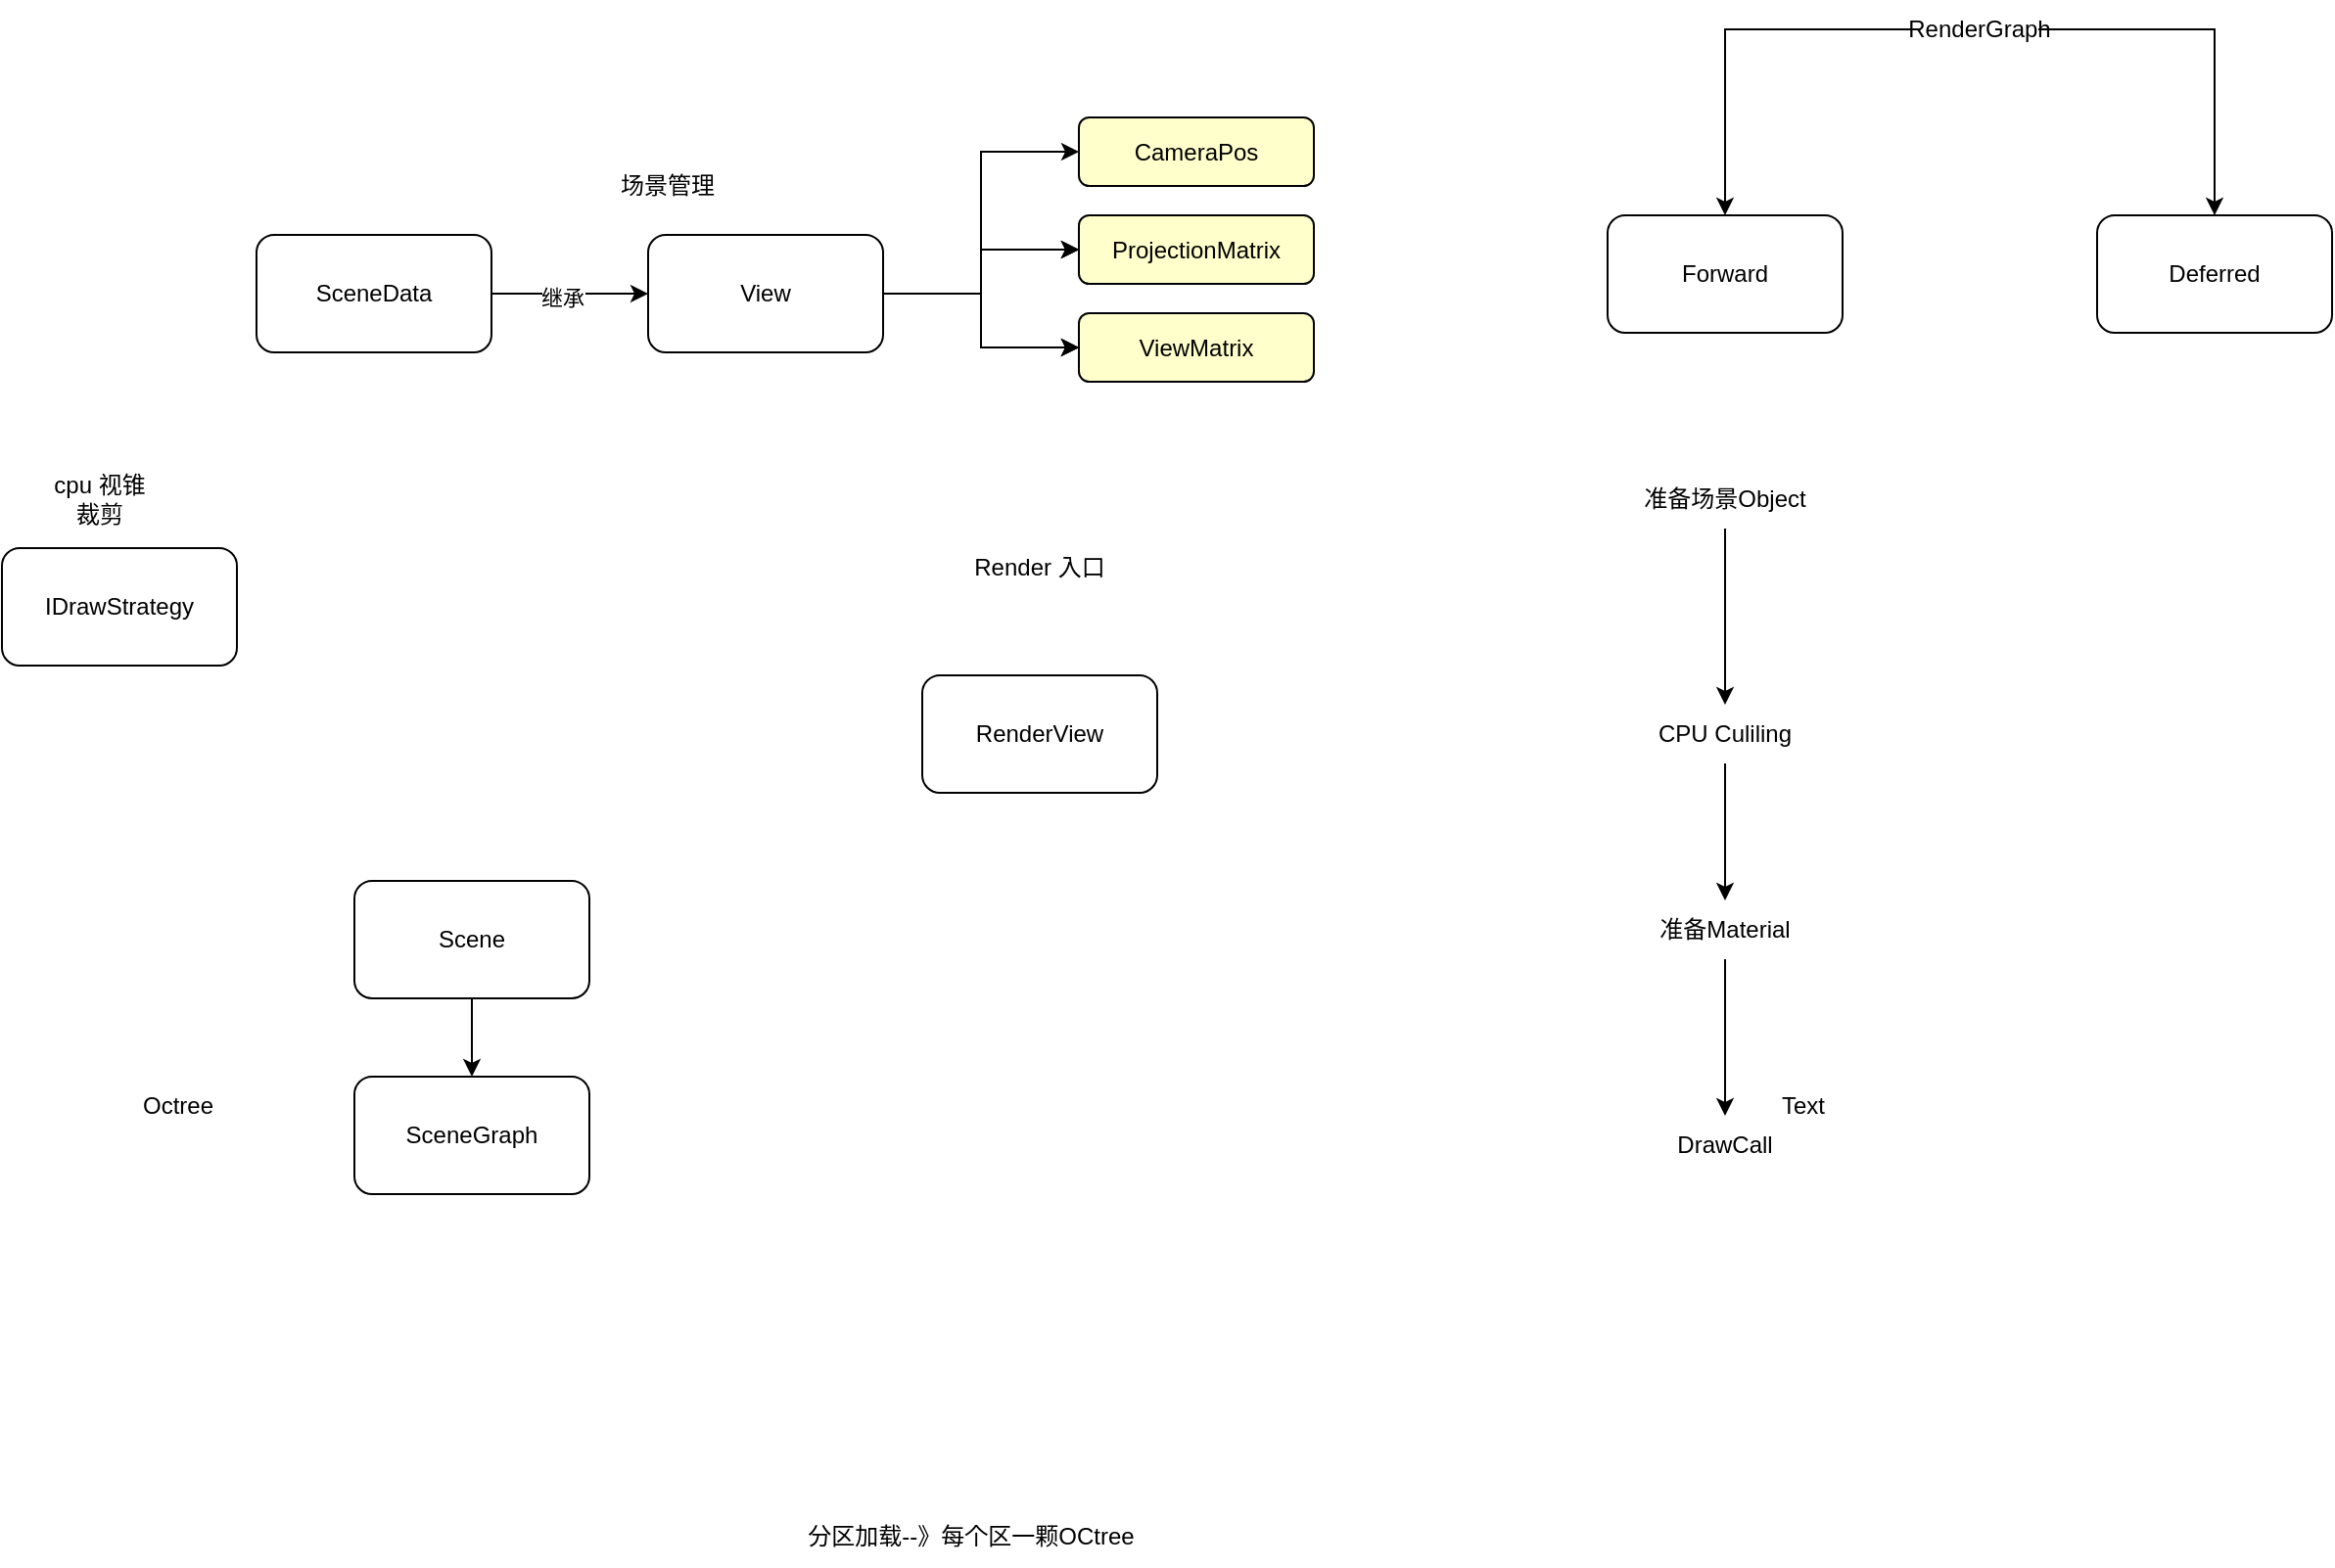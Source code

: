 <mxfile version="24.5.2" type="device">
  <diagram name="第 1 页" id="sPAzHPQsa-k4dK7YGP5Q">
    <mxGraphModel dx="2026" dy="1119" grid="1" gridSize="10" guides="1" tooltips="1" connect="1" arrows="1" fold="1" page="1" pageScale="1" pageWidth="827" pageHeight="1169" math="0" shadow="0">
      <root>
        <mxCell id="0" />
        <mxCell id="1" parent="0" />
        <mxCell id="hUuMY0uO9q-IGBFzty4h-4" value="" style="edgeStyle=orthogonalEdgeStyle;rounded=0;orthogonalLoop=1;jettySize=auto;html=1;" edge="1" parent="1" source="hUuMY0uO9q-IGBFzty4h-1" target="hUuMY0uO9q-IGBFzty4h-3">
          <mxGeometry relative="1" as="geometry" />
        </mxCell>
        <mxCell id="hUuMY0uO9q-IGBFzty4h-5" value="继承" style="edgeLabel;html=1;align=center;verticalAlign=middle;resizable=0;points=[];" vertex="1" connectable="0" parent="hUuMY0uO9q-IGBFzty4h-4">
          <mxGeometry x="-0.098" y="-2" relative="1" as="geometry">
            <mxPoint as="offset" />
          </mxGeometry>
        </mxCell>
        <mxCell id="hUuMY0uO9q-IGBFzty4h-1" value="SceneData" style="rounded=1;whiteSpace=wrap;html=1;" vertex="1" parent="1">
          <mxGeometry x="200" y="430" width="120" height="60" as="geometry" />
        </mxCell>
        <mxCell id="hUuMY0uO9q-IGBFzty4h-2" value="场景管理" style="text;strokeColor=none;align=center;fillColor=none;html=1;verticalAlign=middle;whiteSpace=wrap;rounded=0;" vertex="1" parent="1">
          <mxGeometry x="380" y="390" width="60" height="30" as="geometry" />
        </mxCell>
        <mxCell id="hUuMY0uO9q-IGBFzty4h-36" value="" style="edgeStyle=orthogonalEdgeStyle;rounded=0;orthogonalLoop=1;jettySize=auto;html=1;" edge="1" parent="1" source="hUuMY0uO9q-IGBFzty4h-3" target="hUuMY0uO9q-IGBFzty4h-35">
          <mxGeometry relative="1" as="geometry" />
        </mxCell>
        <mxCell id="hUuMY0uO9q-IGBFzty4h-37" value="" style="edgeStyle=orthogonalEdgeStyle;rounded=0;orthogonalLoop=1;jettySize=auto;html=1;" edge="1" parent="1" source="hUuMY0uO9q-IGBFzty4h-3" target="hUuMY0uO9q-IGBFzty4h-35">
          <mxGeometry relative="1" as="geometry" />
        </mxCell>
        <mxCell id="hUuMY0uO9q-IGBFzty4h-38" value="" style="edgeStyle=orthogonalEdgeStyle;rounded=0;orthogonalLoop=1;jettySize=auto;html=1;" edge="1" parent="1" source="hUuMY0uO9q-IGBFzty4h-3" target="hUuMY0uO9q-IGBFzty4h-35">
          <mxGeometry relative="1" as="geometry" />
        </mxCell>
        <mxCell id="hUuMY0uO9q-IGBFzty4h-40" value="" style="edgeStyle=orthogonalEdgeStyle;rounded=0;orthogonalLoop=1;jettySize=auto;html=1;" edge="1" parent="1" source="hUuMY0uO9q-IGBFzty4h-3" target="hUuMY0uO9q-IGBFzty4h-39">
          <mxGeometry relative="1" as="geometry" />
        </mxCell>
        <mxCell id="hUuMY0uO9q-IGBFzty4h-41" value="" style="edgeStyle=orthogonalEdgeStyle;rounded=0;orthogonalLoop=1;jettySize=auto;html=1;" edge="1" parent="1" source="hUuMY0uO9q-IGBFzty4h-3" target="hUuMY0uO9q-IGBFzty4h-39">
          <mxGeometry relative="1" as="geometry" />
        </mxCell>
        <mxCell id="hUuMY0uO9q-IGBFzty4h-42" value="" style="edgeStyle=orthogonalEdgeStyle;rounded=0;orthogonalLoop=1;jettySize=auto;html=1;" edge="1" parent="1" source="hUuMY0uO9q-IGBFzty4h-3" target="hUuMY0uO9q-IGBFzty4h-39">
          <mxGeometry relative="1" as="geometry" />
        </mxCell>
        <mxCell id="hUuMY0uO9q-IGBFzty4h-44" style="edgeStyle=orthogonalEdgeStyle;rounded=0;orthogonalLoop=1;jettySize=auto;html=1;entryX=0;entryY=0.5;entryDx=0;entryDy=0;" edge="1" parent="1" source="hUuMY0uO9q-IGBFzty4h-3" target="hUuMY0uO9q-IGBFzty4h-43">
          <mxGeometry relative="1" as="geometry" />
        </mxCell>
        <mxCell id="hUuMY0uO9q-IGBFzty4h-3" value="View" style="whiteSpace=wrap;html=1;rounded=1;" vertex="1" parent="1">
          <mxGeometry x="400" y="430" width="120" height="60" as="geometry" />
        </mxCell>
        <mxCell id="hUuMY0uO9q-IGBFzty4h-6" value="IDrawStrategy" style="rounded=1;whiteSpace=wrap;html=1;" vertex="1" parent="1">
          <mxGeometry x="70" y="590" width="120" height="60" as="geometry" />
        </mxCell>
        <mxCell id="hUuMY0uO9q-IGBFzty4h-7" value="cpu 视锥裁剪" style="text;strokeColor=none;align=center;fillColor=none;html=1;verticalAlign=middle;whiteSpace=wrap;rounded=0;" vertex="1" parent="1">
          <mxGeometry x="90" y="550" width="60" height="30" as="geometry" />
        </mxCell>
        <mxCell id="hUuMY0uO9q-IGBFzty4h-8" value="RenderView" style="rounded=1;whiteSpace=wrap;html=1;" vertex="1" parent="1">
          <mxGeometry x="540" y="655" width="120" height="60" as="geometry" />
        </mxCell>
        <mxCell id="hUuMY0uO9q-IGBFzty4h-9" value="Render 入口" style="text;strokeColor=none;align=center;fillColor=none;html=1;verticalAlign=middle;whiteSpace=wrap;rounded=0;" vertex="1" parent="1">
          <mxGeometry x="565" y="585" width="70" height="30" as="geometry" />
        </mxCell>
        <mxCell id="hUuMY0uO9q-IGBFzty4h-10" value="Forward" style="rounded=1;whiteSpace=wrap;html=1;" vertex="1" parent="1">
          <mxGeometry x="890" y="420" width="120" height="60" as="geometry" />
        </mxCell>
        <mxCell id="hUuMY0uO9q-IGBFzty4h-13" style="edgeStyle=orthogonalEdgeStyle;rounded=0;orthogonalLoop=1;jettySize=auto;html=1;entryX=0.5;entryY=0;entryDx=0;entryDy=0;" edge="1" parent="1" source="hUuMY0uO9q-IGBFzty4h-11" target="hUuMY0uO9q-IGBFzty4h-10">
          <mxGeometry relative="1" as="geometry" />
        </mxCell>
        <mxCell id="hUuMY0uO9q-IGBFzty4h-15" style="edgeStyle=orthogonalEdgeStyle;rounded=0;orthogonalLoop=1;jettySize=auto;html=1;" edge="1" parent="1" source="hUuMY0uO9q-IGBFzty4h-11" target="hUuMY0uO9q-IGBFzty4h-12">
          <mxGeometry relative="1" as="geometry" />
        </mxCell>
        <mxCell id="hUuMY0uO9q-IGBFzty4h-11" value="RenderGraph" style="text;strokeColor=none;align=center;fillColor=none;html=1;verticalAlign=middle;whiteSpace=wrap;rounded=0;" vertex="1" parent="1">
          <mxGeometry x="1050" y="310" width="60" height="30" as="geometry" />
        </mxCell>
        <mxCell id="hUuMY0uO9q-IGBFzty4h-12" value="Deferred" style="rounded=1;whiteSpace=wrap;html=1;" vertex="1" parent="1">
          <mxGeometry x="1140" y="420" width="120" height="60" as="geometry" />
        </mxCell>
        <mxCell id="hUuMY0uO9q-IGBFzty4h-18" value="" style="edgeStyle=orthogonalEdgeStyle;rounded=0;orthogonalLoop=1;jettySize=auto;html=1;" edge="1" parent="1" source="hUuMY0uO9q-IGBFzty4h-16" target="hUuMY0uO9q-IGBFzty4h-17">
          <mxGeometry relative="1" as="geometry" />
        </mxCell>
        <mxCell id="hUuMY0uO9q-IGBFzty4h-16" value="准备场景Object" style="text;strokeColor=none;align=center;fillColor=none;html=1;verticalAlign=middle;whiteSpace=wrap;rounded=0;" vertex="1" parent="1">
          <mxGeometry x="905" y="550" width="90" height="30" as="geometry" />
        </mxCell>
        <mxCell id="hUuMY0uO9q-IGBFzty4h-20" value="" style="edgeStyle=orthogonalEdgeStyle;rounded=0;orthogonalLoop=1;jettySize=auto;html=1;" edge="1" parent="1" source="hUuMY0uO9q-IGBFzty4h-17" target="hUuMY0uO9q-IGBFzty4h-19">
          <mxGeometry relative="1" as="geometry" />
        </mxCell>
        <mxCell id="hUuMY0uO9q-IGBFzty4h-17" value="CPU Culiling" style="text;strokeColor=none;align=center;fillColor=none;html=1;verticalAlign=middle;whiteSpace=wrap;rounded=0;" vertex="1" parent="1">
          <mxGeometry x="905" y="670" width="90" height="30" as="geometry" />
        </mxCell>
        <mxCell id="hUuMY0uO9q-IGBFzty4h-22" value="" style="edgeStyle=orthogonalEdgeStyle;rounded=0;orthogonalLoop=1;jettySize=auto;html=1;" edge="1" parent="1" source="hUuMY0uO9q-IGBFzty4h-19" target="hUuMY0uO9q-IGBFzty4h-21">
          <mxGeometry relative="1" as="geometry" />
        </mxCell>
        <mxCell id="hUuMY0uO9q-IGBFzty4h-19" value="准备Material" style="text;strokeColor=none;align=center;fillColor=none;html=1;verticalAlign=middle;whiteSpace=wrap;rounded=0;" vertex="1" parent="1">
          <mxGeometry x="910" y="770" width="80" height="30" as="geometry" />
        </mxCell>
        <mxCell id="hUuMY0uO9q-IGBFzty4h-21" value="DrawCall" style="text;strokeColor=none;align=center;fillColor=none;html=1;verticalAlign=middle;whiteSpace=wrap;rounded=0;" vertex="1" parent="1">
          <mxGeometry x="910" y="880" width="80" height="30" as="geometry" />
        </mxCell>
        <mxCell id="hUuMY0uO9q-IGBFzty4h-25" value="" style="edgeStyle=orthogonalEdgeStyle;rounded=0;orthogonalLoop=1;jettySize=auto;html=1;" edge="1" parent="1" source="hUuMY0uO9q-IGBFzty4h-23" target="hUuMY0uO9q-IGBFzty4h-24">
          <mxGeometry relative="1" as="geometry" />
        </mxCell>
        <mxCell id="hUuMY0uO9q-IGBFzty4h-23" value="Scene" style="rounded=1;whiteSpace=wrap;html=1;" vertex="1" parent="1">
          <mxGeometry x="250" y="760" width="120" height="60" as="geometry" />
        </mxCell>
        <mxCell id="hUuMY0uO9q-IGBFzty4h-24" value="SceneGraph" style="whiteSpace=wrap;html=1;rounded=1;" vertex="1" parent="1">
          <mxGeometry x="250" y="860" width="120" height="60" as="geometry" />
        </mxCell>
        <mxCell id="hUuMY0uO9q-IGBFzty4h-35" value="ProjectionMatrix" style="whiteSpace=wrap;html=1;rounded=1;fillColor=#FFFFCC;" vertex="1" parent="1">
          <mxGeometry x="620" y="420" width="120" height="35" as="geometry" />
        </mxCell>
        <mxCell id="hUuMY0uO9q-IGBFzty4h-39" value="ViewMatrix" style="whiteSpace=wrap;html=1;rounded=1;fillColor=#FFFFCC;" vertex="1" parent="1">
          <mxGeometry x="620" y="470" width="120" height="35" as="geometry" />
        </mxCell>
        <mxCell id="hUuMY0uO9q-IGBFzty4h-43" value="CameraPos" style="whiteSpace=wrap;html=1;rounded=1;fillColor=#FFFFCC;" vertex="1" parent="1">
          <mxGeometry x="620" y="370" width="120" height="35" as="geometry" />
        </mxCell>
        <mxCell id="hUuMY0uO9q-IGBFzty4h-45" value="Octree" style="text;html=1;align=center;verticalAlign=middle;whiteSpace=wrap;rounded=0;" vertex="1" parent="1">
          <mxGeometry x="130" y="860" width="60" height="30" as="geometry" />
        </mxCell>
        <mxCell id="hUuMY0uO9q-IGBFzty4h-46" value="Text" style="text;html=1;align=center;verticalAlign=middle;whiteSpace=wrap;rounded=0;" vertex="1" parent="1">
          <mxGeometry x="960" y="860" width="60" height="30" as="geometry" />
        </mxCell>
        <mxCell id="hUuMY0uO9q-IGBFzty4h-47" value="分区加载--》每个区一颗OCtree" style="text;html=1;align=center;verticalAlign=middle;whiteSpace=wrap;rounded=0;" vertex="1" parent="1">
          <mxGeometry x="370" y="1080" width="390" height="30" as="geometry" />
        </mxCell>
      </root>
    </mxGraphModel>
  </diagram>
</mxfile>
